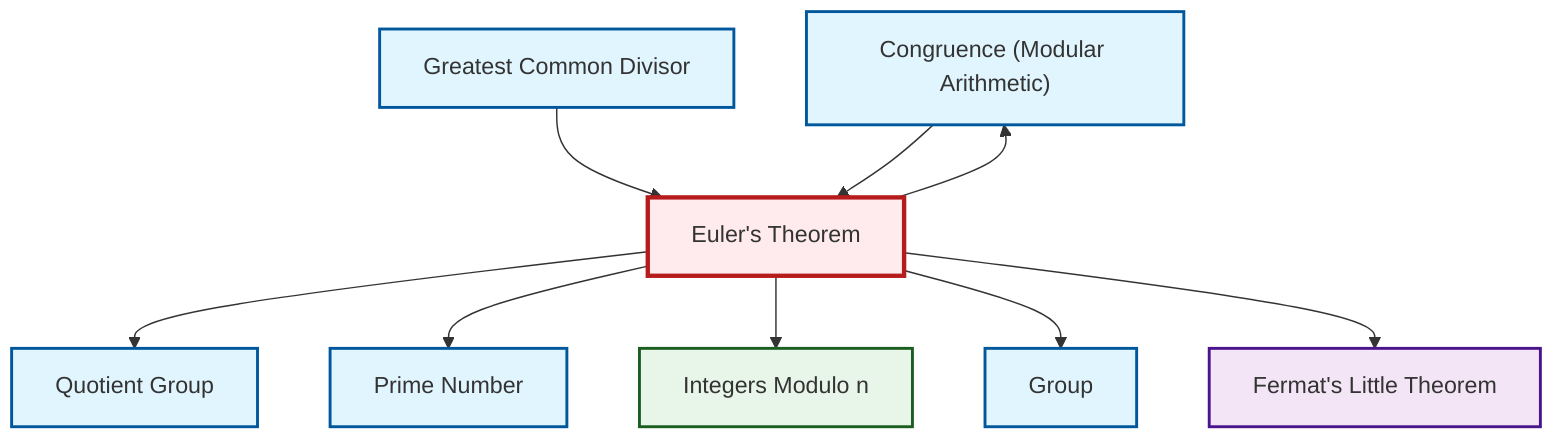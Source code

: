 graph TD
    classDef definition fill:#e1f5fe,stroke:#01579b,stroke-width:2px
    classDef theorem fill:#f3e5f5,stroke:#4a148c,stroke-width:2px
    classDef axiom fill:#fff3e0,stroke:#e65100,stroke-width:2px
    classDef example fill:#e8f5e9,stroke:#1b5e20,stroke-width:2px
    classDef current fill:#ffebee,stroke:#b71c1c,stroke-width:3px
    def-congruence["Congruence (Modular Arithmetic)"]:::definition
    def-gcd["Greatest Common Divisor"]:::definition
    thm-euler["Euler's Theorem"]:::theorem
    def-prime["Prime Number"]:::definition
    def-group["Group"]:::definition
    ex-quotient-integers-mod-n["Integers Modulo n"]:::example
    def-quotient-group["Quotient Group"]:::definition
    thm-fermat-little["Fermat's Little Theorem"]:::theorem
    def-gcd --> thm-euler
    def-congruence --> thm-euler
    thm-euler --> def-quotient-group
    thm-euler --> def-prime
    thm-euler --> ex-quotient-integers-mod-n
    thm-euler --> def-group
    thm-euler --> def-congruence
    thm-euler --> thm-fermat-little
    class thm-euler current